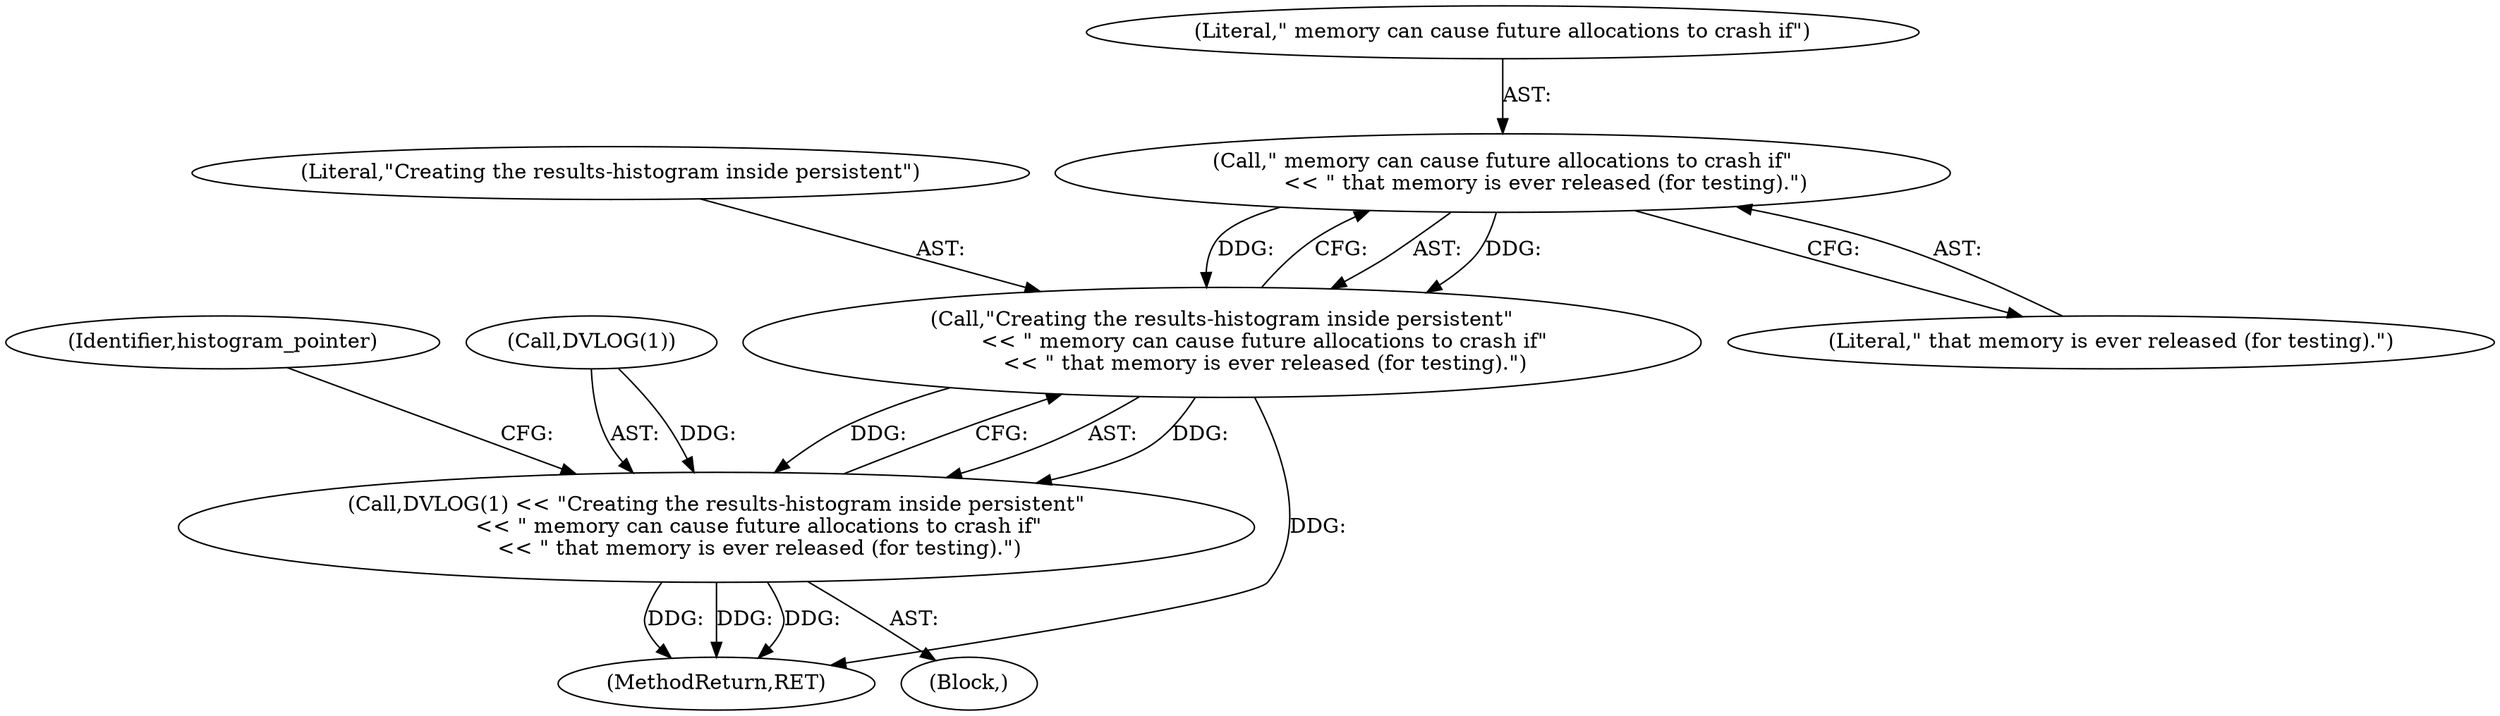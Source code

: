digraph "1_Chrome_3f38b2253b19f9f9595f79fb92bfb5077e7b1959_2@API" {
"1000147" [label="(Call,\" memory can cause future allocations to crash if\"\n             << \" that memory is ever released (for testing).\")"];
"1000145" [label="(Call,\"Creating the results-histogram inside persistent\"\n             << \" memory can cause future allocations to crash if\"\n             << \" that memory is ever released (for testing).\")"];
"1000142" [label="(Call,DVLOG(1) << \"Creating the results-histogram inside persistent\"\n             << \" memory can cause future allocations to crash if\"\n             << \" that memory is ever released (for testing).\")"];
"1000147" [label="(Call,\" memory can cause future allocations to crash if\"\n             << \" that memory is ever released (for testing).\")"];
"1000152" [label="(Identifier,histogram_pointer)"];
"1000146" [label="(Literal,\"Creating the results-histogram inside persistent\")"];
"1000169" [label="(MethodReturn,RET)"];
"1000145" [label="(Call,\"Creating the results-histogram inside persistent\"\n             << \" memory can cause future allocations to crash if\"\n             << \" that memory is ever released (for testing).\")"];
"1000141" [label="(Block,)"];
"1000142" [label="(Call,DVLOG(1) << \"Creating the results-histogram inside persistent\"\n             << \" memory can cause future allocations to crash if\"\n             << \" that memory is ever released (for testing).\")"];
"1000148" [label="(Literal,\" memory can cause future allocations to crash if\")"];
"1000143" [label="(Call,DVLOG(1))"];
"1000149" [label="(Literal,\" that memory is ever released (for testing).\")"];
"1000147" -> "1000145"  [label="AST: "];
"1000147" -> "1000149"  [label="CFG: "];
"1000148" -> "1000147"  [label="AST: "];
"1000149" -> "1000147"  [label="AST: "];
"1000145" -> "1000147"  [label="CFG: "];
"1000147" -> "1000145"  [label="DDG: "];
"1000147" -> "1000145"  [label="DDG: "];
"1000145" -> "1000142"  [label="AST: "];
"1000146" -> "1000145"  [label="AST: "];
"1000142" -> "1000145"  [label="CFG: "];
"1000145" -> "1000169"  [label="DDG: "];
"1000145" -> "1000142"  [label="DDG: "];
"1000145" -> "1000142"  [label="DDG: "];
"1000142" -> "1000141"  [label="AST: "];
"1000143" -> "1000142"  [label="AST: "];
"1000152" -> "1000142"  [label="CFG: "];
"1000142" -> "1000169"  [label="DDG: "];
"1000142" -> "1000169"  [label="DDG: "];
"1000142" -> "1000169"  [label="DDG: "];
"1000143" -> "1000142"  [label="DDG: "];
}
